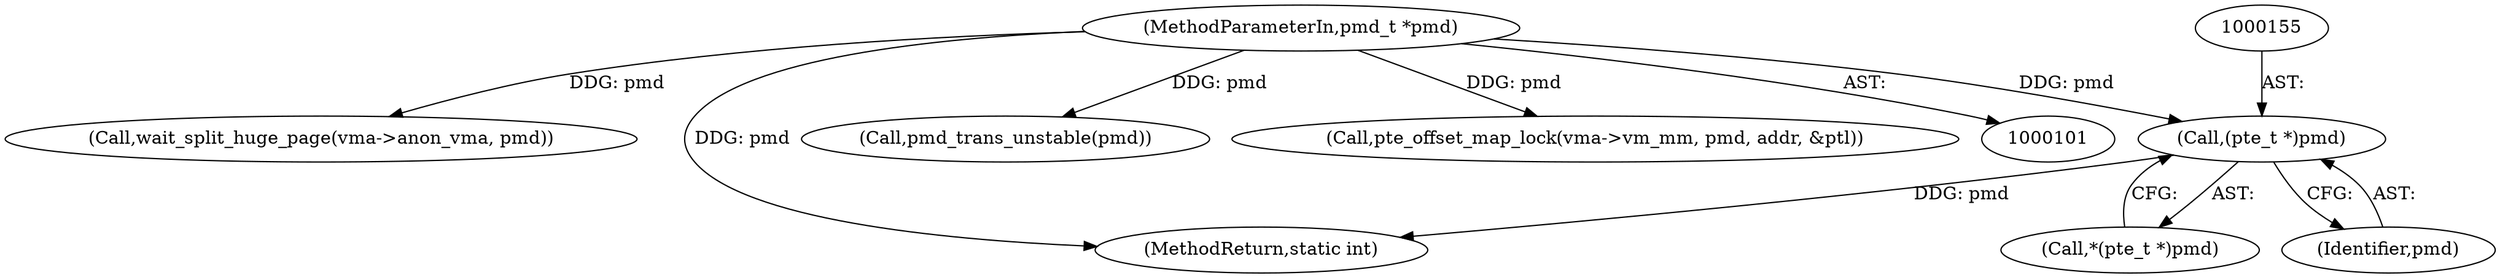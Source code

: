 digraph "0_linux_4a1d704194a441bf83c636004a479e01360ec850_3@pointer" {
"1000154" [label="(Call,(pte_t *)pmd)"];
"1000102" [label="(MethodParameterIn,pmd_t *pmd)"];
"1000145" [label="(Call,wait_split_huge_page(vma->anon_vma, pmd))"];
"1000154" [label="(Call,(pte_t *)pmd)"];
"1000153" [label="(Call,*(pte_t *)pmd)"];
"1000222" [label="(MethodReturn,static int)"];
"1000184" [label="(Call,pmd_trans_unstable(pmd))"];
"1000102" [label="(MethodParameterIn,pmd_t *pmd)"];
"1000156" [label="(Identifier,pmd)"];
"1000190" [label="(Call,pte_offset_map_lock(vma->vm_mm, pmd, addr, &ptl))"];
"1000154" -> "1000153"  [label="AST: "];
"1000154" -> "1000156"  [label="CFG: "];
"1000155" -> "1000154"  [label="AST: "];
"1000156" -> "1000154"  [label="AST: "];
"1000153" -> "1000154"  [label="CFG: "];
"1000154" -> "1000222"  [label="DDG: pmd"];
"1000102" -> "1000154"  [label="DDG: pmd"];
"1000102" -> "1000101"  [label="AST: "];
"1000102" -> "1000222"  [label="DDG: pmd"];
"1000102" -> "1000145"  [label="DDG: pmd"];
"1000102" -> "1000184"  [label="DDG: pmd"];
"1000102" -> "1000190"  [label="DDG: pmd"];
}
